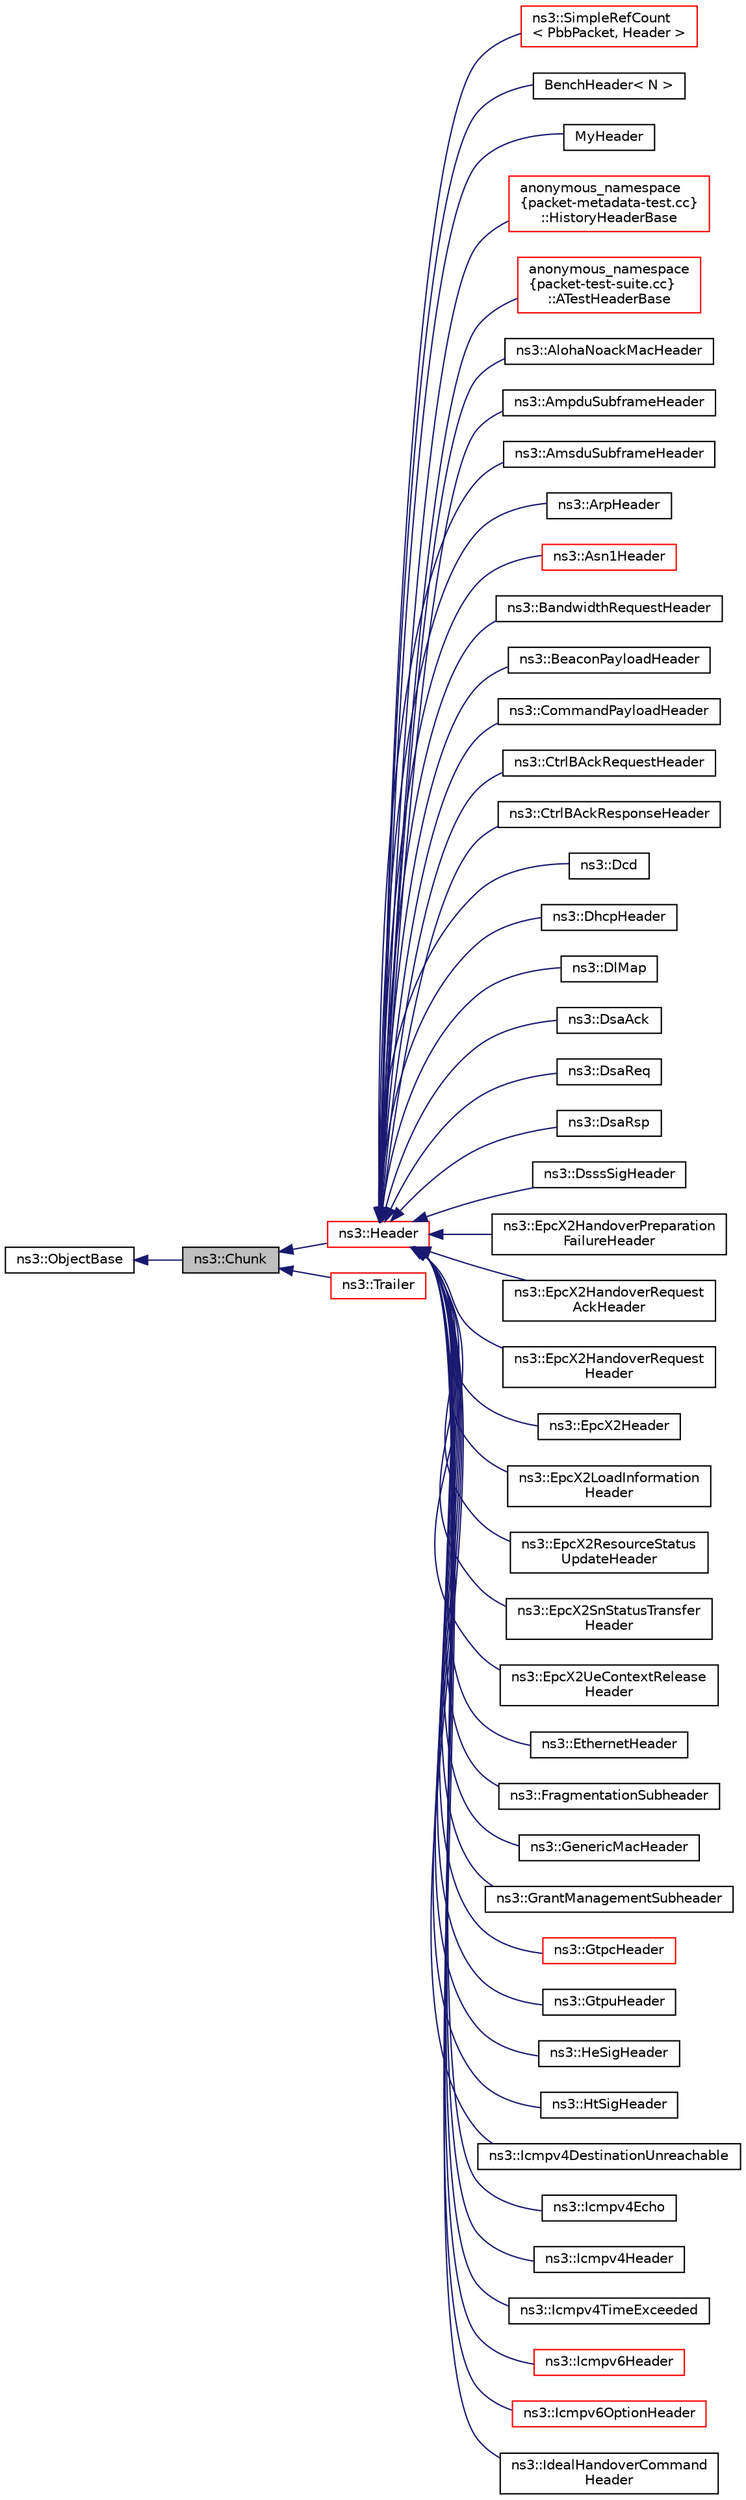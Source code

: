 digraph "ns3::Chunk"
{
 // LATEX_PDF_SIZE
  edge [fontname="Helvetica",fontsize="10",labelfontname="Helvetica",labelfontsize="10"];
  node [fontname="Helvetica",fontsize="10",shape=record];
  rankdir="LR";
  Node1 [label="ns3::Chunk",height=0.2,width=0.4,color="black", fillcolor="grey75", style="filled", fontcolor="black",tooltip="abstract base class for ns3::Header and ns3::Trailer"];
  Node2 -> Node1 [dir="back",color="midnightblue",fontsize="10",style="solid",fontname="Helvetica"];
  Node2 [label="ns3::ObjectBase",height=0.2,width=0.4,color="black", fillcolor="white", style="filled",URL="$classns3_1_1_object_base.html",tooltip="Anchor the ns-3 type and attribute system."];
  Node1 -> Node3 [dir="back",color="midnightblue",fontsize="10",style="solid",fontname="Helvetica"];
  Node3 [label="ns3::Header",height=0.2,width=0.4,color="red", fillcolor="white", style="filled",URL="$classns3_1_1_header.html",tooltip="Protocol header serialization and deserialization."];
  Node3 -> Node4 [dir="back",color="midnightblue",fontsize="10",style="solid",fontname="Helvetica"];
  Node4 [label="ns3::SimpleRefCount\l\< PbbPacket, Header \>",height=0.2,width=0.4,color="red", fillcolor="white", style="filled",URL="$classns3_1_1_simple_ref_count.html",tooltip=" "];
  Node3 -> Node6 [dir="back",color="midnightblue",fontsize="10",style="solid",fontname="Helvetica"];
  Node6 [label="BenchHeader\< N \>",height=0.2,width=0.4,color="black", fillcolor="white", style="filled",URL="$class_bench_header.html",tooltip="BenchHeader class used for benchmarking packet serialization/deserialization."];
  Node3 -> Node7 [dir="back",color="midnightblue",fontsize="10",style="solid",fontname="Helvetica"];
  Node7 [label="MyHeader",height=0.2,width=0.4,color="black", fillcolor="white", style="filled",URL="$class_my_header.html",tooltip="A simple example of an Header implementation."];
  Node3 -> Node8 [dir="back",color="midnightblue",fontsize="10",style="solid",fontname="Helvetica"];
  Node8 [label="anonymous_namespace\l\{packet-metadata-test.cc\}\l::HistoryHeaderBase",height=0.2,width=0.4,color="red", fillcolor="white", style="filled",URL="$classanonymous__namespace_02packet-metadata-test_8cc_03_1_1_history_header_base.html",tooltip="Base header-type class to check the proper header concatenation."];
  Node3 -> Node10 [dir="back",color="midnightblue",fontsize="10",style="solid",fontname="Helvetica"];
  Node10 [label="anonymous_namespace\l\{packet-test-suite.cc\}\l::ATestHeaderBase",height=0.2,width=0.4,color="red", fillcolor="white", style="filled",URL="$classanonymous__namespace_02packet-test-suite_8cc_03_1_1_a_test_header_base.html",tooltip="Base class for Test headers."];
  Node3 -> Node12 [dir="back",color="midnightblue",fontsize="10",style="solid",fontname="Helvetica"];
  Node12 [label="ns3::AlohaNoackMacHeader",height=0.2,width=0.4,color="black", fillcolor="white", style="filled",URL="$classns3_1_1_aloha_noack_mac_header.html",tooltip="Header for the AlohaNoack NetDevice."];
  Node3 -> Node13 [dir="back",color="midnightblue",fontsize="10",style="solid",fontname="Helvetica"];
  Node13 [label="ns3::AmpduSubframeHeader",height=0.2,width=0.4,color="black", fillcolor="white", style="filled",URL="$classns3_1_1_ampdu_subframe_header.html",tooltip="Headers for A-MPDU subframes."];
  Node3 -> Node14 [dir="back",color="midnightblue",fontsize="10",style="solid",fontname="Helvetica"];
  Node14 [label="ns3::AmsduSubframeHeader",height=0.2,width=0.4,color="black", fillcolor="white", style="filled",URL="$classns3_1_1_amsdu_subframe_header.html",tooltip="Headers for A-MSDU subframes."];
  Node3 -> Node15 [dir="back",color="midnightblue",fontsize="10",style="solid",fontname="Helvetica"];
  Node15 [label="ns3::ArpHeader",height=0.2,width=0.4,color="black", fillcolor="white", style="filled",URL="$classns3_1_1_arp_header.html",tooltip="The packet header for an ARP packet."];
  Node3 -> Node16 [dir="back",color="midnightblue",fontsize="10",style="solid",fontname="Helvetica"];
  Node16 [label="ns3::Asn1Header",height=0.2,width=0.4,color="red", fillcolor="white", style="filled",URL="$classns3_1_1_asn1_header.html",tooltip="This class has the purpose to encode Information Elements according to ASN.1 syntax,..."];
  Node3 -> Node35 [dir="back",color="midnightblue",fontsize="10",style="solid",fontname="Helvetica"];
  Node35 [label="ns3::BandwidthRequestHeader",height=0.2,width=0.4,color="black", fillcolor="white", style="filled",URL="$classns3_1_1_bandwidth_request_header.html",tooltip="This class implements the bandwidth-request mac Header as described by IEEE Standard for Local and me..."];
  Node3 -> Node36 [dir="back",color="midnightblue",fontsize="10",style="solid",fontname="Helvetica"];
  Node36 [label="ns3::BeaconPayloadHeader",height=0.2,width=0.4,color="black", fillcolor="white", style="filled",URL="$classns3_1_1_beacon_payload_header.html",tooltip="Implements the header for the MAC payload beacon frame according to the IEEE 802.15...."];
  Node3 -> Node37 [dir="back",color="midnightblue",fontsize="10",style="solid",fontname="Helvetica"];
  Node37 [label="ns3::CommandPayloadHeader",height=0.2,width=0.4,color="black", fillcolor="white", style="filled",URL="$classns3_1_1_command_payload_header.html",tooltip="Implements the header for the MAC payload command frame according to the IEEE 802...."];
  Node3 -> Node38 [dir="back",color="midnightblue",fontsize="10",style="solid",fontname="Helvetica"];
  Node38 [label="ns3::CtrlBAckRequestHeader",height=0.2,width=0.4,color="black", fillcolor="white", style="filled",URL="$classns3_1_1_ctrl_b_ack_request_header.html",tooltip="Headers for BlockAckRequest."];
  Node3 -> Node39 [dir="back",color="midnightblue",fontsize="10",style="solid",fontname="Helvetica"];
  Node39 [label="ns3::CtrlBAckResponseHeader",height=0.2,width=0.4,color="black", fillcolor="white", style="filled",URL="$classns3_1_1_ctrl_b_ack_response_header.html",tooltip="Headers for BlockAck response."];
  Node3 -> Node40 [dir="back",color="midnightblue",fontsize="10",style="solid",fontname="Helvetica"];
  Node40 [label="ns3::Dcd",height=0.2,width=0.4,color="black", fillcolor="white", style="filled",URL="$classns3_1_1_dcd.html",tooltip="This class implements Downlink channel descriptor as described by \"IEEE Standard for Local and metrop..."];
  Node3 -> Node41 [dir="back",color="midnightblue",fontsize="10",style="solid",fontname="Helvetica"];
  Node41 [label="ns3::DhcpHeader",height=0.2,width=0.4,color="black", fillcolor="white", style="filled",URL="$classns3_1_1_dhcp_header.html",tooltip="BOOTP header with DHCP messages supports the following options: Subnet Mask (1), Address Request (50)..."];
  Node3 -> Node42 [dir="back",color="midnightblue",fontsize="10",style="solid",fontname="Helvetica"];
  Node42 [label="ns3::DlMap",height=0.2,width=0.4,color="black", fillcolor="white", style="filled",URL="$classns3_1_1_dl_map.html",tooltip="This class implements DL-MAP as described by \"IEEE Standard for Local and metropolitan area networks ..."];
  Node3 -> Node43 [dir="back",color="midnightblue",fontsize="10",style="solid",fontname="Helvetica"];
  Node43 [label="ns3::DsaAck",height=0.2,width=0.4,color="black", fillcolor="white", style="filled",URL="$classns3_1_1_dsa_ack.html",tooltip="This class implements the DSA-ACK message described by \"IEEE Standard for Local and metropolitan area..."];
  Node3 -> Node44 [dir="back",color="midnightblue",fontsize="10",style="solid",fontname="Helvetica"];
  Node44 [label="ns3::DsaReq",height=0.2,width=0.4,color="black", fillcolor="white", style="filled",URL="$classns3_1_1_dsa_req.html",tooltip="This class implements the DSA-REQ message described by \"IEEE Standard for Local and metropolitan area..."];
  Node3 -> Node45 [dir="back",color="midnightblue",fontsize="10",style="solid",fontname="Helvetica"];
  Node45 [label="ns3::DsaRsp",height=0.2,width=0.4,color="black", fillcolor="white", style="filled",URL="$classns3_1_1_dsa_rsp.html",tooltip="This class implements the DSA-RSP message described by \"IEEE Standard for   Local and metropolitan ar..."];
  Node3 -> Node46 [dir="back",color="midnightblue",fontsize="10",style="solid",fontname="Helvetica"];
  Node46 [label="ns3::DsssSigHeader",height=0.2,width=0.4,color="black", fillcolor="white", style="filled",URL="$classns3_1_1_dsss_sig_header.html",tooltip="Implements the IEEE 802.11 DSSS SIG PHY header."];
  Node3 -> Node47 [dir="back",color="midnightblue",fontsize="10",style="solid",fontname="Helvetica"];
  Node47 [label="ns3::EpcX2HandoverPreparation\lFailureHeader",height=0.2,width=0.4,color="black", fillcolor="white", style="filled",URL="$classns3_1_1_epc_x2_handover_preparation_failure_header.html",tooltip="EpcX2HandoverPreparationFailureHeader."];
  Node3 -> Node48 [dir="back",color="midnightblue",fontsize="10",style="solid",fontname="Helvetica"];
  Node48 [label="ns3::EpcX2HandoverRequest\lAckHeader",height=0.2,width=0.4,color="black", fillcolor="white", style="filled",URL="$classns3_1_1_epc_x2_handover_request_ack_header.html",tooltip="EpcX2HandoverRequestAckHeader."];
  Node3 -> Node49 [dir="back",color="midnightblue",fontsize="10",style="solid",fontname="Helvetica"];
  Node49 [label="ns3::EpcX2HandoverRequest\lHeader",height=0.2,width=0.4,color="black", fillcolor="white", style="filled",URL="$classns3_1_1_epc_x2_handover_request_header.html",tooltip="EpcX2HandoverRequestHeader."];
  Node3 -> Node50 [dir="back",color="midnightblue",fontsize="10",style="solid",fontname="Helvetica"];
  Node50 [label="ns3::EpcX2Header",height=0.2,width=0.4,color="black", fillcolor="white", style="filled",URL="$classns3_1_1_epc_x2_header.html",tooltip="Introspection did not find any typical Config paths."];
  Node3 -> Node51 [dir="back",color="midnightblue",fontsize="10",style="solid",fontname="Helvetica"];
  Node51 [label="ns3::EpcX2LoadInformation\lHeader",height=0.2,width=0.4,color="black", fillcolor="white", style="filled",URL="$classns3_1_1_epc_x2_load_information_header.html",tooltip="EpcX2LoadInformationHeader."];
  Node3 -> Node52 [dir="back",color="midnightblue",fontsize="10",style="solid",fontname="Helvetica"];
  Node52 [label="ns3::EpcX2ResourceStatus\lUpdateHeader",height=0.2,width=0.4,color="black", fillcolor="white", style="filled",URL="$classns3_1_1_epc_x2_resource_status_update_header.html",tooltip="EpcX2ResourceStatusUpdateHeader."];
  Node3 -> Node53 [dir="back",color="midnightblue",fontsize="10",style="solid",fontname="Helvetica"];
  Node53 [label="ns3::EpcX2SnStatusTransfer\lHeader",height=0.2,width=0.4,color="black", fillcolor="white", style="filled",URL="$classns3_1_1_epc_x2_sn_status_transfer_header.html",tooltip="EpcX2SnStatusTransferHeader."];
  Node3 -> Node54 [dir="back",color="midnightblue",fontsize="10",style="solid",fontname="Helvetica"];
  Node54 [label="ns3::EpcX2UeContextRelease\lHeader",height=0.2,width=0.4,color="black", fillcolor="white", style="filled",URL="$classns3_1_1_epc_x2_ue_context_release_header.html",tooltip="EpcX2UeContextReleaseHeader."];
  Node3 -> Node55 [dir="back",color="midnightblue",fontsize="10",style="solid",fontname="Helvetica"];
  Node55 [label="ns3::EthernetHeader",height=0.2,width=0.4,color="black", fillcolor="white", style="filled",URL="$classns3_1_1_ethernet_header.html",tooltip="Packet header for Ethernet."];
  Node3 -> Node56 [dir="back",color="midnightblue",fontsize="10",style="solid",fontname="Helvetica"];
  Node56 [label="ns3::FragmentationSubheader",height=0.2,width=0.4,color="black", fillcolor="white", style="filled",URL="$classns3_1_1_fragmentation_subheader.html",tooltip="This class implements the fragmentation sub-header as described by IEEE Standard for Local and metrop..."];
  Node3 -> Node57 [dir="back",color="midnightblue",fontsize="10",style="solid",fontname="Helvetica"];
  Node57 [label="ns3::GenericMacHeader",height=0.2,width=0.4,color="black", fillcolor="white", style="filled",URL="$classns3_1_1_generic_mac_header.html",tooltip="This class implements the Generic mac Header as described by IEEE Standard for Local and metropolitan..."];
  Node3 -> Node58 [dir="back",color="midnightblue",fontsize="10",style="solid",fontname="Helvetica"];
  Node58 [label="ns3::GrantManagementSubheader",height=0.2,width=0.4,color="black", fillcolor="white", style="filled",URL="$classns3_1_1_grant_management_subheader.html",tooltip="This class implements the grant management sub-header as described by IEEE Standard for Local and met..."];
  Node3 -> Node59 [dir="back",color="midnightblue",fontsize="10",style="solid",fontname="Helvetica"];
  Node59 [label="ns3::GtpcHeader",height=0.2,width=0.4,color="red", fillcolor="white", style="filled",URL="$classns3_1_1_gtpc_header.html",tooltip="Header of the GTPv2-C protocol."];
  Node3 -> Node67 [dir="back",color="midnightblue",fontsize="10",style="solid",fontname="Helvetica"];
  Node67 [label="ns3::GtpuHeader",height=0.2,width=0.4,color="black", fillcolor="white", style="filled",URL="$classns3_1_1_gtpu_header.html",tooltip="Implementation of the GPRS Tunnelling Protocol header according to GTPv1-U Release 10 as per 3Gpp TS ..."];
  Node3 -> Node68 [dir="back",color="midnightblue",fontsize="10",style="solid",fontname="Helvetica"];
  Node68 [label="ns3::HeSigHeader",height=0.2,width=0.4,color="black", fillcolor="white", style="filled",URL="$classns3_1_1_he_sig_header.html",tooltip="Implements the IEEE 802.11ax HE-SIG PHY header (HE-SIG-A1/A2/B)"];
  Node3 -> Node69 [dir="back",color="midnightblue",fontsize="10",style="solid",fontname="Helvetica"];
  Node69 [label="ns3::HtSigHeader",height=0.2,width=0.4,color="black", fillcolor="white", style="filled",URL="$classns3_1_1_ht_sig_header.html",tooltip="Implements the IEEE 802.11n PHY header (HT-SIG1/2)."];
  Node3 -> Node70 [dir="back",color="midnightblue",fontsize="10",style="solid",fontname="Helvetica"];
  Node70 [label="ns3::Icmpv4DestinationUnreachable",height=0.2,width=0.4,color="black", fillcolor="white", style="filled",URL="$classns3_1_1_icmpv4_destination_unreachable.html",tooltip="ICMP Destination Unreachable header."];
  Node3 -> Node71 [dir="back",color="midnightblue",fontsize="10",style="solid",fontname="Helvetica"];
  Node71 [label="ns3::Icmpv4Echo",height=0.2,width=0.4,color="black", fillcolor="white", style="filled",URL="$classns3_1_1_icmpv4_echo.html",tooltip="ICMP Echo header."];
  Node3 -> Node72 [dir="back",color="midnightblue",fontsize="10",style="solid",fontname="Helvetica"];
  Node72 [label="ns3::Icmpv4Header",height=0.2,width=0.4,color="black", fillcolor="white", style="filled",URL="$classns3_1_1_icmpv4_header.html",tooltip="Base class for all the ICMP packet headers."];
  Node3 -> Node73 [dir="back",color="midnightblue",fontsize="10",style="solid",fontname="Helvetica"];
  Node73 [label="ns3::Icmpv4TimeExceeded",height=0.2,width=0.4,color="black", fillcolor="white", style="filled",URL="$classns3_1_1_icmpv4_time_exceeded.html",tooltip="ICMP Time Exceeded header."];
  Node3 -> Node74 [dir="back",color="midnightblue",fontsize="10",style="solid",fontname="Helvetica"];
  Node74 [label="ns3::Icmpv6Header",height=0.2,width=0.4,color="red", fillcolor="white", style="filled",URL="$classns3_1_1_icmpv6_header.html",tooltip="ICMPv6 header."];
  Node3 -> Node85 [dir="back",color="midnightblue",fontsize="10",style="solid",fontname="Helvetica"];
  Node85 [label="ns3::Icmpv6OptionHeader",height=0.2,width=0.4,color="red", fillcolor="white", style="filled",URL="$classns3_1_1_icmpv6_option_header.html",tooltip="ICMPv6 option header."];
  Node3 -> Node90 [dir="back",color="midnightblue",fontsize="10",style="solid",fontname="Helvetica"];
  Node90 [label="ns3::IdealHandoverCommand\lHeader",height=0.2,width=0.4,color="black", fillcolor="white", style="filled",URL="$classns3_1_1_ideal_handover_command_header.html",tooltip="This header encodes the map key discussed above."];
  Node1 -> Node193 [dir="back",color="midnightblue",fontsize="10",style="solid",fontname="Helvetica"];
  Node193 [label="ns3::Trailer",height=0.2,width=0.4,color="red", fillcolor="white", style="filled",URL="$classns3_1_1_trailer.html",tooltip="Protocol trailer serialization and deserialization."];
}
